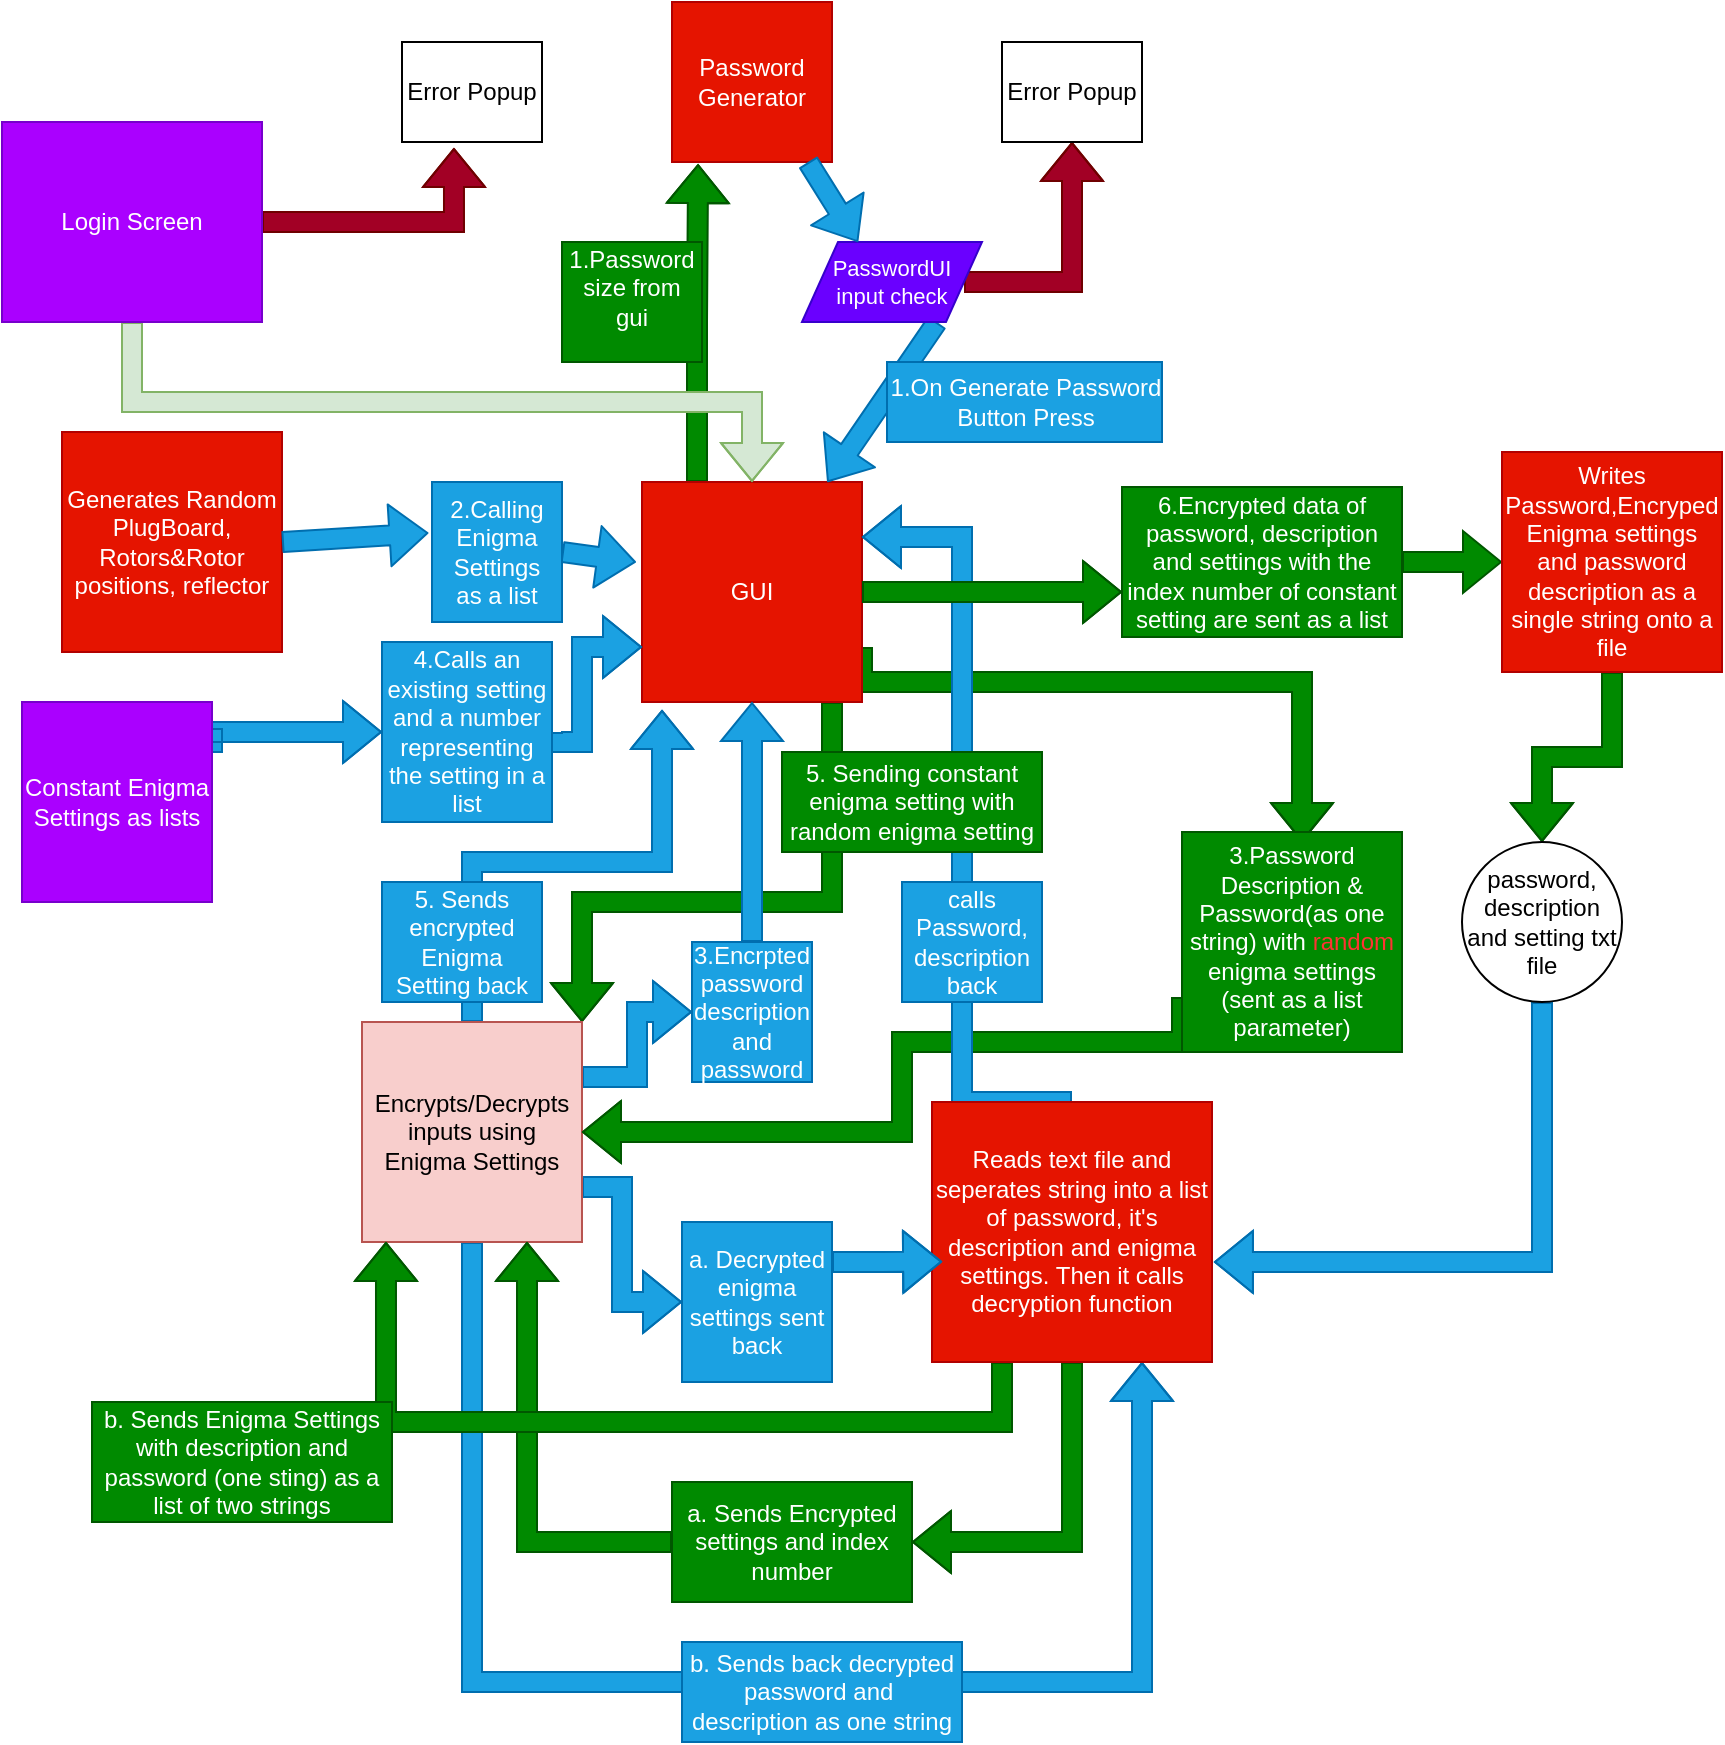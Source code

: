 <mxfile version="13.0.9" type="device"><diagram id="wbNcSeIgnSEcdCLPt2ul" name="Page-1"><mxGraphModel dx="1221" dy="676" grid="1" gridSize="10" guides="1" tooltips="1" connect="1" arrows="1" fold="1" page="1" pageScale="1" pageWidth="850" pageHeight="1100" math="0" shadow="0"><root><mxCell id="0"/><mxCell id="1" parent="0"/><mxCell id="SIDEH1QbvfwJKly-5lm0-40" style="edgeStyle=orthogonalEdgeStyle;shape=flexArrow;rounded=0;orthogonalLoop=1;jettySize=auto;html=1;exitX=0.25;exitY=0;exitDx=0;exitDy=0;entryX=0.163;entryY=1.013;entryDx=0;entryDy=0;entryPerimeter=0;fillColor=#008a00;strokeColor=#005700;" edge="1" parent="1" source="odLZoxob2QwBEyjnK_3u-1" target="odLZoxob2QwBEyjnK_3u-3"><mxGeometry relative="1" as="geometry"/></mxCell><mxCell id="SIDEH1QbvfwJKly-5lm0-78" style="edgeStyle=orthogonalEdgeStyle;shape=flexArrow;rounded=0;orthogonalLoop=1;jettySize=auto;html=1;entryX=1;entryY=0;entryDx=0;entryDy=0;fillColor=#008a00;strokeColor=#005700;" edge="1" parent="1" source="odLZoxob2QwBEyjnK_3u-1" target="SIDEH1QbvfwJKly-5lm0-12"><mxGeometry relative="1" as="geometry"><Array as="points"><mxPoint x="465" y="450"/><mxPoint x="340" y="450"/></Array></mxGeometry></mxCell><mxCell id="SIDEH1QbvfwJKly-5lm0-93" style="edgeStyle=orthogonalEdgeStyle;shape=flexArrow;rounded=0;orthogonalLoop=1;jettySize=auto;html=1;exitX=1;exitY=0.75;exitDx=0;exitDy=0;fillColor=#008a00;strokeColor=#005700;" edge="1" parent="1" source="odLZoxob2QwBEyjnK_3u-1"><mxGeometry relative="1" as="geometry"><mxPoint x="700" y="420" as="targetPoint"/><Array as="points"><mxPoint x="480" y="340"/><mxPoint x="700" y="340"/></Array></mxGeometry></mxCell><mxCell id="odLZoxob2QwBEyjnK_3u-1" value="GUI" style="whiteSpace=wrap;html=1;aspect=fixed;fillColor=#e51400;strokeColor=#B20000;fontColor=#ffffff;" parent="1" vertex="1"><mxGeometry x="370" y="240" width="110" height="110" as="geometry"/></mxCell><mxCell id="SIDEH1QbvfwJKly-5lm0-10" value="Generates Random PlugBoard, Rotors&amp;amp;Rotor positions, reflector" style="whiteSpace=wrap;html=1;aspect=fixed;fillColor=#e51400;strokeColor=#B20000;fontColor=#ffffff;" vertex="1" parent="1"><mxGeometry x="80" y="215" width="110" height="110" as="geometry"/></mxCell><mxCell id="SIDEH1QbvfwJKly-5lm0-28" value="" style="edgeStyle=orthogonalEdgeStyle;shape=flexArrow;rounded=0;orthogonalLoop=1;jettySize=auto;html=1;fillColor=#008a00;strokeColor=#005700;" edge="1" parent="1" source="SIDEH1QbvfwJKly-5lm0-60" target="SIDEH1QbvfwJKly-5lm0-27"><mxGeometry relative="1" as="geometry"><mxPoint x="484" y="330" as="sourcePoint"/></mxGeometry></mxCell><mxCell id="SIDEH1QbvfwJKly-5lm0-64" style="edgeStyle=orthogonalEdgeStyle;shape=flexArrow;rounded=0;orthogonalLoop=1;jettySize=auto;html=1;exitX=1;exitY=0.75;exitDx=0;exitDy=0;entryX=0;entryY=0.5;entryDx=0;entryDy=0;fillColor=#1ba1e2;strokeColor=#006EAF;" edge="1" parent="1" source="SIDEH1QbvfwJKly-5lm0-12" target="SIDEH1QbvfwJKly-5lm0-68"><mxGeometry relative="1" as="geometry"><Array as="points"><mxPoint x="360" y="593"/><mxPoint x="360" y="650"/></Array></mxGeometry></mxCell><mxCell id="SIDEH1QbvfwJKly-5lm0-74" style="edgeStyle=orthogonalEdgeStyle;shape=flexArrow;rounded=0;orthogonalLoop=1;jettySize=auto;html=1;exitX=1;exitY=0.25;exitDx=0;exitDy=0;entryX=0;entryY=0.5;entryDx=0;entryDy=0;fillColor=#1ba1e2;strokeColor=#006EAF;" edge="1" parent="1" source="SIDEH1QbvfwJKly-5lm0-12" target="SIDEH1QbvfwJKly-5lm0-41"><mxGeometry relative="1" as="geometry"/></mxCell><mxCell id="SIDEH1QbvfwJKly-5lm0-86" style="edgeStyle=orthogonalEdgeStyle;shape=flexArrow;rounded=0;orthogonalLoop=1;jettySize=auto;html=1;exitX=0.5;exitY=0;exitDx=0;exitDy=0;entryX=0.091;entryY=1.036;entryDx=0;entryDy=0;entryPerimeter=0;fillColor=#1ba1e2;strokeColor=#006EAF;" edge="1" parent="1" source="SIDEH1QbvfwJKly-5lm0-12" target="odLZoxob2QwBEyjnK_3u-1"><mxGeometry relative="1" as="geometry"/></mxCell><mxCell id="SIDEH1QbvfwJKly-5lm0-92" style="edgeStyle=orthogonalEdgeStyle;shape=flexArrow;rounded=0;orthogonalLoop=1;jettySize=auto;html=1;exitX=0.5;exitY=1;exitDx=0;exitDy=0;entryX=0.75;entryY=1;entryDx=0;entryDy=0;fillColor=#1ba1e2;strokeColor=#006EAF;" edge="1" parent="1" source="SIDEH1QbvfwJKly-5lm0-12" target="SIDEH1QbvfwJKly-5lm0-51"><mxGeometry relative="1" as="geometry"><Array as="points"><mxPoint x="285" y="840"/><mxPoint x="620" y="840"/></Array></mxGeometry></mxCell><mxCell id="SIDEH1QbvfwJKly-5lm0-12" value="&lt;div&gt;Encrypts/Decrypts&lt;/div&gt;&lt;div&gt; inputs using Enigma Settings&lt;/div&gt;" style="whiteSpace=wrap;html=1;aspect=fixed;fillColor=#f8cecc;strokeColor=#b85450;" vertex="1" parent="1"><mxGeometry x="230" y="510" width="110" height="110" as="geometry"/></mxCell><mxCell id="SIDEH1QbvfwJKly-5lm0-43" style="edgeStyle=orthogonalEdgeStyle;shape=flexArrow;rounded=0;orthogonalLoop=1;jettySize=auto;html=1;fillColor=#008a00;strokeColor=#005700;entryX=0.5;entryY=0;entryDx=0;entryDy=0;" edge="1" parent="1" source="SIDEH1QbvfwJKly-5lm0-27" target="SIDEH1QbvfwJKly-5lm0-44"><mxGeometry relative="1" as="geometry"><mxPoint x="740" y="525" as="targetPoint"/></mxGeometry></mxCell><mxCell id="SIDEH1QbvfwJKly-5lm0-27" value="Writes Password,Encryped Enigma settings and password description as a single string onto a file" style="whiteSpace=wrap;html=1;aspect=fixed;fillColor=#e51400;strokeColor=#B20000;fontColor=#ffffff;" vertex="1" parent="1"><mxGeometry x="800" y="225" width="110" height="110" as="geometry"/></mxCell><mxCell id="odLZoxob2QwBEyjnK_3u-3" value="Password Generator" style="whiteSpace=wrap;html=1;aspect=fixed;fillColor=#e51400;strokeColor=#B20000;fontColor=#ffffff;" parent="1" vertex="1"><mxGeometry x="385" width="80" height="80" as="geometry"/></mxCell><mxCell id="SIDEH1QbvfwJKly-5lm0-2" value="" style="shape=flexArrow;endArrow=classic;html=1;fillColor=#1ba1e2;strokeColor=#006EAF;exitX=0.75;exitY=1;exitDx=0;exitDy=0;" edge="1" parent="1" source="SIDEH1QbvfwJKly-5lm0-3" target="odLZoxob2QwBEyjnK_3u-1"><mxGeometry width="50" height="50" relative="1" as="geometry"><mxPoint x="453" y="80" as="sourcePoint"/><mxPoint x="460" y="236" as="targetPoint"/></mxGeometry></mxCell><mxCell id="SIDEH1QbvfwJKly-5lm0-15" value="" style="edgeStyle=orthogonalEdgeStyle;shape=flexArrow;rounded=0;orthogonalLoop=1;jettySize=auto;html=1;fillColor=#a20025;strokeColor=#6F0000;entryX=0.5;entryY=1;entryDx=0;entryDy=0;" edge="1" parent="1" source="SIDEH1QbvfwJKly-5lm0-3" target="SIDEH1QbvfwJKly-5lm0-17"><mxGeometry relative="1" as="geometry"><mxPoint x="589" y="140" as="targetPoint"/></mxGeometry></mxCell><mxCell id="SIDEH1QbvfwJKly-5lm0-3" value="&lt;div style=&quot;font-size: 11px&quot;&gt;&lt;font style=&quot;font-size: 11px&quot;&gt;PasswordUI&lt;/font&gt;&lt;/div&gt;&lt;div style=&quot;font-size: 11px&quot;&gt;&lt;font style=&quot;font-size: 11px&quot;&gt;input check&lt;br&gt;&lt;/font&gt;&lt;/div&gt;" style="shape=parallelogram;perimeter=parallelogramPerimeter;whiteSpace=wrap;html=1;fillColor=#6a00ff;strokeColor=#3700CC;fontColor=#ffffff;" vertex="1" parent="1"><mxGeometry x="450" y="120" width="90" height="40" as="geometry"/></mxCell><mxCell id="SIDEH1QbvfwJKly-5lm0-4" value="" style="shape=flexArrow;endArrow=classic;html=1;fillColor=#1ba1e2;strokeColor=#006EAF;" edge="1" parent="1"><mxGeometry width="50" height="50" relative="1" as="geometry"><mxPoint x="453" y="80" as="sourcePoint"/><mxPoint x="478" y="120" as="targetPoint"/></mxGeometry></mxCell><mxCell id="SIDEH1QbvfwJKly-5lm0-9" value="1.On Generate Password Button Press" style="text;html=1;strokeColor=#006EAF;fillColor=#1ba1e2;align=center;verticalAlign=middle;whiteSpace=wrap;rounded=0;fontColor=#ffffff;" vertex="1" parent="1"><mxGeometry x="492.5" y="180" width="137.5" height="40" as="geometry"/></mxCell><mxCell id="SIDEH1QbvfwJKly-5lm0-17" value="Error Popup" style="rounded=0;whiteSpace=wrap;html=1;" vertex="1" parent="1"><mxGeometry x="550" y="20" width="70" height="50" as="geometry"/></mxCell><mxCell id="SIDEH1QbvfwJKly-5lm0-20" style="edgeStyle=orthogonalEdgeStyle;shape=flexArrow;rounded=0;orthogonalLoop=1;jettySize=auto;html=1;exitX=0.5;exitY=1;exitDx=0;exitDy=0;fillColor=#d5e8d4;strokeColor=#82b366;" edge="1" parent="1" source="SIDEH1QbvfwJKly-5lm0-18" target="odLZoxob2QwBEyjnK_3u-1"><mxGeometry relative="1" as="geometry"/></mxCell><mxCell id="SIDEH1QbvfwJKly-5lm0-22" value="" style="edgeStyle=orthogonalEdgeStyle;shape=flexArrow;rounded=0;orthogonalLoop=1;jettySize=auto;html=1;fillColor=#a20025;strokeColor=#6F0000;entryX=0.371;entryY=1.06;entryDx=0;entryDy=0;entryPerimeter=0;" edge="1" parent="1" source="SIDEH1QbvfwJKly-5lm0-18" target="SIDEH1QbvfwJKly-5lm0-23"><mxGeometry relative="1" as="geometry"><mxPoint x="260" y="110" as="targetPoint"/><Array as="points"><mxPoint x="276" y="110"/></Array></mxGeometry></mxCell><mxCell id="SIDEH1QbvfwJKly-5lm0-18" value="Login Screen" style="rounded=0;whiteSpace=wrap;html=1;fillColor=#aa00ff;strokeColor=#7700CC;fontColor=#ffffff;" vertex="1" parent="1"><mxGeometry x="50" y="60" width="130" height="100" as="geometry"/></mxCell><mxCell id="SIDEH1QbvfwJKly-5lm0-23" value="Error Popup" style="rounded=0;whiteSpace=wrap;html=1;" vertex="1" parent="1"><mxGeometry x="250" y="20" width="70" height="50" as="geometry"/></mxCell><mxCell id="SIDEH1QbvfwJKly-5lm0-33" value="" style="shape=flexArrow;endArrow=classic;html=1;exitX=1;exitY=0.5;exitDx=0;exitDy=0;entryX=-0.027;entryY=0.364;entryDx=0;entryDy=0;entryPerimeter=0;fillColor=#1ba1e2;strokeColor=#006EAF;" edge="1" parent="1" source="SIDEH1QbvfwJKly-5lm0-34" target="odLZoxob2QwBEyjnK_3u-1"><mxGeometry width="50" height="50" relative="1" as="geometry"><mxPoint x="400" y="300" as="sourcePoint"/><mxPoint x="450" y="250" as="targetPoint"/></mxGeometry></mxCell><mxCell id="SIDEH1QbvfwJKly-5lm0-76" style="edgeStyle=orthogonalEdgeStyle;shape=flexArrow;rounded=0;orthogonalLoop=1;jettySize=auto;html=1;exitX=0;exitY=0.75;exitDx=0;exitDy=0;entryX=1;entryY=0.5;entryDx=0;entryDy=0;fillColor=#008a00;strokeColor=#005700;" edge="1" parent="1" source="SIDEH1QbvfwJKly-5lm0-8" target="SIDEH1QbvfwJKly-5lm0-12"><mxGeometry relative="1" as="geometry"><Array as="points"><mxPoint x="640" y="520"/><mxPoint x="500" y="520"/><mxPoint x="500" y="565"/></Array></mxGeometry></mxCell><mxCell id="SIDEH1QbvfwJKly-5lm0-8" value="&lt;div&gt;3.Password Description &amp;amp; Password(as one string) with &lt;font color=&quot;#FF3333&quot;&gt;random&lt;/font&gt; enigma settings&lt;br&gt;&lt;/div&gt;&lt;div&gt;(sent as a list parameter)&lt;br&gt;&lt;/div&gt;" style="text;html=1;align=center;verticalAlign=middle;whiteSpace=wrap;rounded=0;fillColor=#008a00;strokeColor=#005700;rotation=0;fontColor=#ffffff;" vertex="1" parent="1"><mxGeometry x="640" y="415" width="110" height="110" as="geometry"/></mxCell><mxCell id="SIDEH1QbvfwJKly-5lm0-42" value="&lt;div&gt;1.Password size from gui&lt;/div&gt;&lt;div&gt;&lt;br&gt;&lt;/div&gt;" style="text;html=1;strokeColor=#005700;fillColor=#008a00;align=center;verticalAlign=middle;whiteSpace=wrap;rounded=0;fontColor=#ffffff;" vertex="1" parent="1"><mxGeometry x="330" y="120" width="70" height="60" as="geometry"/></mxCell><mxCell id="SIDEH1QbvfwJKly-5lm0-57" style="edgeStyle=orthogonalEdgeStyle;shape=flexArrow;rounded=0;orthogonalLoop=1;jettySize=auto;html=1;exitX=0.5;exitY=1;exitDx=0;exitDy=0;entryX=1.007;entryY=0.615;entryDx=0;entryDy=0;entryPerimeter=0;fillColor=#1ba1e2;strokeColor=#006EAF;" edge="1" parent="1" source="SIDEH1QbvfwJKly-5lm0-44" target="SIDEH1QbvfwJKly-5lm0-51"><mxGeometry relative="1" as="geometry"/></mxCell><mxCell id="SIDEH1QbvfwJKly-5lm0-44" value="password, description and setting txt file" style="ellipse;whiteSpace=wrap;html=1;aspect=fixed;" vertex="1" parent="1"><mxGeometry x="780" y="420" width="80" height="80" as="geometry"/></mxCell><mxCell id="SIDEH1QbvfwJKly-5lm0-53" style="edgeStyle=orthogonalEdgeStyle;shape=flexArrow;rounded=0;orthogonalLoop=1;jettySize=auto;html=1;exitX=0;exitY=0.5;exitDx=0;exitDy=0;entryX=0.75;entryY=1;entryDx=0;entryDy=0;fillColor=#008a00;strokeColor=#005700;" edge="1" parent="1" source="SIDEH1QbvfwJKly-5lm0-62" target="SIDEH1QbvfwJKly-5lm0-12"><mxGeometry relative="1" as="geometry"/></mxCell><mxCell id="SIDEH1QbvfwJKly-5lm0-67" style="edgeStyle=orthogonalEdgeStyle;shape=flexArrow;rounded=0;orthogonalLoop=1;jettySize=auto;html=1;exitX=0.5;exitY=1;exitDx=0;exitDy=0;entryX=1;entryY=0.5;entryDx=0;entryDy=0;fillColor=#008a00;strokeColor=#005700;" edge="1" parent="1" source="SIDEH1QbvfwJKly-5lm0-51" target="SIDEH1QbvfwJKly-5lm0-62"><mxGeometry relative="1" as="geometry"/></mxCell><mxCell id="SIDEH1QbvfwJKly-5lm0-94" style="edgeStyle=orthogonalEdgeStyle;shape=flexArrow;rounded=0;orthogonalLoop=1;jettySize=auto;html=1;exitX=0.25;exitY=1;exitDx=0;exitDy=0;entryX=0.109;entryY=1;entryDx=0;entryDy=0;entryPerimeter=0;fillColor=#008a00;strokeColor=#005700;" edge="1" parent="1" source="SIDEH1QbvfwJKly-5lm0-51" target="SIDEH1QbvfwJKly-5lm0-12"><mxGeometry relative="1" as="geometry"><Array as="points"><mxPoint x="550" y="710"/><mxPoint x="242" y="710"/></Array></mxGeometry></mxCell><mxCell id="SIDEH1QbvfwJKly-5lm0-98" style="edgeStyle=orthogonalEdgeStyle;shape=flexArrow;rounded=0;orthogonalLoop=1;jettySize=auto;html=1;exitX=0.5;exitY=0;exitDx=0;exitDy=0;entryX=1;entryY=0.25;entryDx=0;entryDy=0;fillColor=#1ba1e2;strokeColor=#006EAF;" edge="1" parent="1" source="SIDEH1QbvfwJKly-5lm0-51" target="odLZoxob2QwBEyjnK_3u-1"><mxGeometry relative="1" as="geometry"><Array as="points"><mxPoint x="530" y="550"/><mxPoint x="530" y="268"/></Array></mxGeometry></mxCell><mxCell id="SIDEH1QbvfwJKly-5lm0-51" value="Reads text file and seperates string into a list of password, it's description and enigma settings. Then it calls decryption function" style="rounded=0;whiteSpace=wrap;html=1;fillColor=#e51400;strokeColor=#B20000;fontColor=#ffffff;" vertex="1" parent="1"><mxGeometry x="515" y="550" width="140" height="130" as="geometry"/></mxCell><mxCell id="SIDEH1QbvfwJKly-5lm0-60" value="6.Encrypted data of password, description and settings with the index number of constant setting are sent as a list " style="text;html=1;strokeColor=#005700;fillColor=#008a00;align=center;verticalAlign=middle;whiteSpace=wrap;rounded=0;fontColor=#ffffff;" vertex="1" parent="1"><mxGeometry x="610" y="242.5" width="140" height="75" as="geometry"/></mxCell><mxCell id="SIDEH1QbvfwJKly-5lm0-61" value="" style="edgeStyle=orthogonalEdgeStyle;shape=flexArrow;rounded=0;orthogonalLoop=1;jettySize=auto;html=1;fillColor=#008a00;strokeColor=#005700;" edge="1" parent="1" source="odLZoxob2QwBEyjnK_3u-1" target="SIDEH1QbvfwJKly-5lm0-60"><mxGeometry relative="1" as="geometry"><mxPoint x="480" y="295" as="sourcePoint"/><mxPoint x="725" y="295" as="targetPoint"/><Array as="points"><mxPoint x="530" y="295"/><mxPoint x="530" y="295"/></Array></mxGeometry></mxCell><mxCell id="SIDEH1QbvfwJKly-5lm0-62" value="a. Sends Encrypted settings and index number" style="rounded=0;whiteSpace=wrap;html=1;fillColor=#008a00;strokeColor=#005700;fontColor=#ffffff;" vertex="1" parent="1"><mxGeometry x="385" y="740" width="120" height="60" as="geometry"/></mxCell><mxCell id="SIDEH1QbvfwJKly-5lm0-75" style="edgeStyle=orthogonalEdgeStyle;shape=flexArrow;rounded=0;orthogonalLoop=1;jettySize=auto;html=1;exitX=0.5;exitY=0;exitDx=0;exitDy=0;entryX=0.5;entryY=1;entryDx=0;entryDy=0;fillColor=#1ba1e2;strokeColor=#006EAF;" edge="1" parent="1" source="SIDEH1QbvfwJKly-5lm0-41" target="odLZoxob2QwBEyjnK_3u-1"><mxGeometry relative="1" as="geometry"/></mxCell><mxCell id="SIDEH1QbvfwJKly-5lm0-41" value="3.Encrpted password description and password" style="text;html=1;strokeColor=#006EAF;fillColor=#1ba1e2;align=center;verticalAlign=middle;whiteSpace=wrap;rounded=0;fontColor=#ffffff;" vertex="1" parent="1"><mxGeometry x="395" y="470" width="60" height="70" as="geometry"/></mxCell><mxCell id="SIDEH1QbvfwJKly-5lm0-34" value="&lt;div&gt;2.Calling Enigma Settings&lt;div&gt;as a list&lt;br&gt;&lt;/div&gt;&lt;/div&gt;" style="text;html=1;strokeColor=#006EAF;fillColor=#1ba1e2;align=center;verticalAlign=middle;whiteSpace=wrap;rounded=0;fontColor=#ffffff;" vertex="1" parent="1"><mxGeometry x="265" y="240" width="65" height="70" as="geometry"/></mxCell><mxCell id="SIDEH1QbvfwJKly-5lm0-66" value="" style="shape=flexArrow;endArrow=classic;html=1;exitX=1;exitY=0.5;exitDx=0;exitDy=0;entryX=-0.027;entryY=0.364;entryDx=0;entryDy=0;entryPerimeter=0;fillColor=#1ba1e2;strokeColor=#006EAF;" edge="1" parent="1" source="SIDEH1QbvfwJKly-5lm0-10" target="SIDEH1QbvfwJKly-5lm0-34"><mxGeometry width="50" height="50" relative="1" as="geometry"><mxPoint x="240" y="275" as="sourcePoint"/><mxPoint x="367.03" y="280.04" as="targetPoint"/></mxGeometry></mxCell><mxCell id="SIDEH1QbvfwJKly-5lm0-100" style="edgeStyle=orthogonalEdgeStyle;shape=flexArrow;rounded=0;orthogonalLoop=1;jettySize=auto;html=1;exitX=1;exitY=0.25;exitDx=0;exitDy=0;entryX=0.036;entryY=0.614;entryDx=0;entryDy=0;entryPerimeter=0;fillColor=#1ba1e2;strokeColor=#006EAF;" edge="1" parent="1" source="SIDEH1QbvfwJKly-5lm0-68" target="SIDEH1QbvfwJKly-5lm0-51"><mxGeometry relative="1" as="geometry"/></mxCell><mxCell id="SIDEH1QbvfwJKly-5lm0-68" value="a. Decrypted enigma settings sent back " style="text;html=1;strokeColor=#006EAF;fillColor=#1ba1e2;align=center;verticalAlign=middle;whiteSpace=wrap;rounded=0;fontColor=#ffffff;" vertex="1" parent="1"><mxGeometry x="390" y="610" width="75" height="80" as="geometry"/></mxCell><mxCell id="SIDEH1QbvfwJKly-5lm0-71" style="edgeStyle=orthogonalEdgeStyle;shape=flexArrow;rounded=0;orthogonalLoop=1;jettySize=auto;html=1;exitX=1;exitY=0.13;exitDx=0;exitDy=0;entryX=0;entryY=0.5;entryDx=0;entryDy=0;exitPerimeter=0;fillColor=#1ba1e2;strokeColor=#006EAF;" edge="1" parent="1" source="SIDEH1QbvfwJKly-5lm0-70" target="SIDEH1QbvfwJKly-5lm0-72"><mxGeometry relative="1" as="geometry"><Array as="points"><mxPoint x="135" y="370"/></Array></mxGeometry></mxCell><mxCell id="SIDEH1QbvfwJKly-5lm0-70" value="&lt;div&gt;Constant Enigma&lt;/div&gt;&lt;div&gt;Settings as lists&lt;br&gt;&lt;/div&gt;" style="rounded=0;whiteSpace=wrap;html=1;fillColor=#aa00ff;strokeColor=#7700CC;fontColor=#ffffff;" vertex="1" parent="1"><mxGeometry x="60" y="350" width="95" height="100" as="geometry"/></mxCell><mxCell id="SIDEH1QbvfwJKly-5lm0-73" style="edgeStyle=orthogonalEdgeStyle;shape=flexArrow;rounded=0;orthogonalLoop=1;jettySize=auto;html=1;exitX=1;exitY=0.5;exitDx=0;exitDy=0;entryX=0;entryY=0.75;entryDx=0;entryDy=0;fillColor=#1ba1e2;strokeColor=#006EAF;" edge="1" parent="1" source="SIDEH1QbvfwJKly-5lm0-72" target="odLZoxob2QwBEyjnK_3u-1"><mxGeometry relative="1" as="geometry"><mxPoint x="360" y="330" as="targetPoint"/><Array as="points"><mxPoint x="340" y="370"/><mxPoint x="340" y="323"/></Array></mxGeometry></mxCell><mxCell id="SIDEH1QbvfwJKly-5lm0-72" value="4.Calls an existing setting and a number representing the setting in a list" style="text;html=1;strokeColor=#006EAF;fillColor=#1ba1e2;align=center;verticalAlign=middle;whiteSpace=wrap;rounded=0;fontColor=#ffffff;" vertex="1" parent="1"><mxGeometry x="240" y="320" width="85" height="90" as="geometry"/></mxCell><mxCell id="SIDEH1QbvfwJKly-5lm0-81" value="&lt;div&gt;5. Sending constant enigma setting with random enigma setting&lt;/div&gt;" style="text;html=1;strokeColor=#005700;fillColor=#008a00;align=center;verticalAlign=middle;whiteSpace=wrap;rounded=0;fontColor=#ffffff;" vertex="1" parent="1"><mxGeometry x="440" y="375" width="130" height="50" as="geometry"/></mxCell><mxCell id="SIDEH1QbvfwJKly-5lm0-87" value="5. Sends encrypted Enigma Setting back" style="text;html=1;strokeColor=#006EAF;fillColor=#1ba1e2;align=center;verticalAlign=middle;whiteSpace=wrap;rounded=0;fontColor=#ffffff;" vertex="1" parent="1"><mxGeometry x="240" y="440" width="80" height="60" as="geometry"/></mxCell><mxCell id="SIDEH1QbvfwJKly-5lm0-96" value="b. Sends Enigma Settings with description and password (one sting) as a list of two strings" style="text;html=1;strokeColor=#005700;fillColor=#008a00;align=center;verticalAlign=middle;whiteSpace=wrap;rounded=0;fontColor=#ffffff;" vertex="1" parent="1"><mxGeometry x="95" y="700" width="150" height="60" as="geometry"/></mxCell><mxCell id="SIDEH1QbvfwJKly-5lm0-97" value="b. Sends back decrypted password and&amp;nbsp; description as one string" style="text;html=1;strokeColor=#006EAF;fillColor=#1ba1e2;align=center;verticalAlign=middle;whiteSpace=wrap;rounded=0;fontColor=#ffffff;" vertex="1" parent="1"><mxGeometry x="390" y="820" width="140" height="50" as="geometry"/></mxCell><mxCell id="SIDEH1QbvfwJKly-5lm0-99" value="calls Password, description back" style="text;html=1;strokeColor=#006EAF;fillColor=#1ba1e2;align=center;verticalAlign=middle;whiteSpace=wrap;rounded=0;fontColor=#ffffff;" vertex="1" parent="1"><mxGeometry x="500" y="440" width="70" height="60" as="geometry"/></mxCell></root></mxGraphModel></diagram></mxfile>